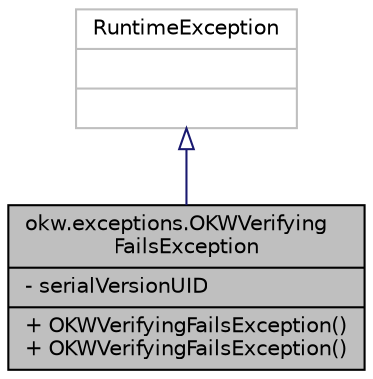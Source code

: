 digraph "okw.exceptions.OKWVerifyingFailsException"
{
 // INTERACTIVE_SVG=YES
 // LATEX_PDF_SIZE
  edge [fontname="Helvetica",fontsize="10",labelfontname="Helvetica",labelfontsize="10"];
  node [fontname="Helvetica",fontsize="10",shape=record];
  Node1 [label="{okw.exceptions.OKWVerifying\lFailsException\n|- serialVersionUID\l|+ OKWVerifyingFailsException()\l+ OKWVerifyingFailsException()\l}",height=0.2,width=0.4,color="black", fillcolor="grey75", style="filled", fontcolor="black",tooltip="OKWVerifyingFailsException-Ausnahme wird ausgelöst, wenn ein Soll-Ist-Vergleich fehlschlägt."];
  Node2 -> Node1 [dir="back",color="midnightblue",fontsize="10",style="solid",arrowtail="onormal",fontname="Helvetica"];
  Node2 [label="{RuntimeException\n||}",height=0.2,width=0.4,color="grey75", fillcolor="white", style="filled",tooltip=" "];
}
